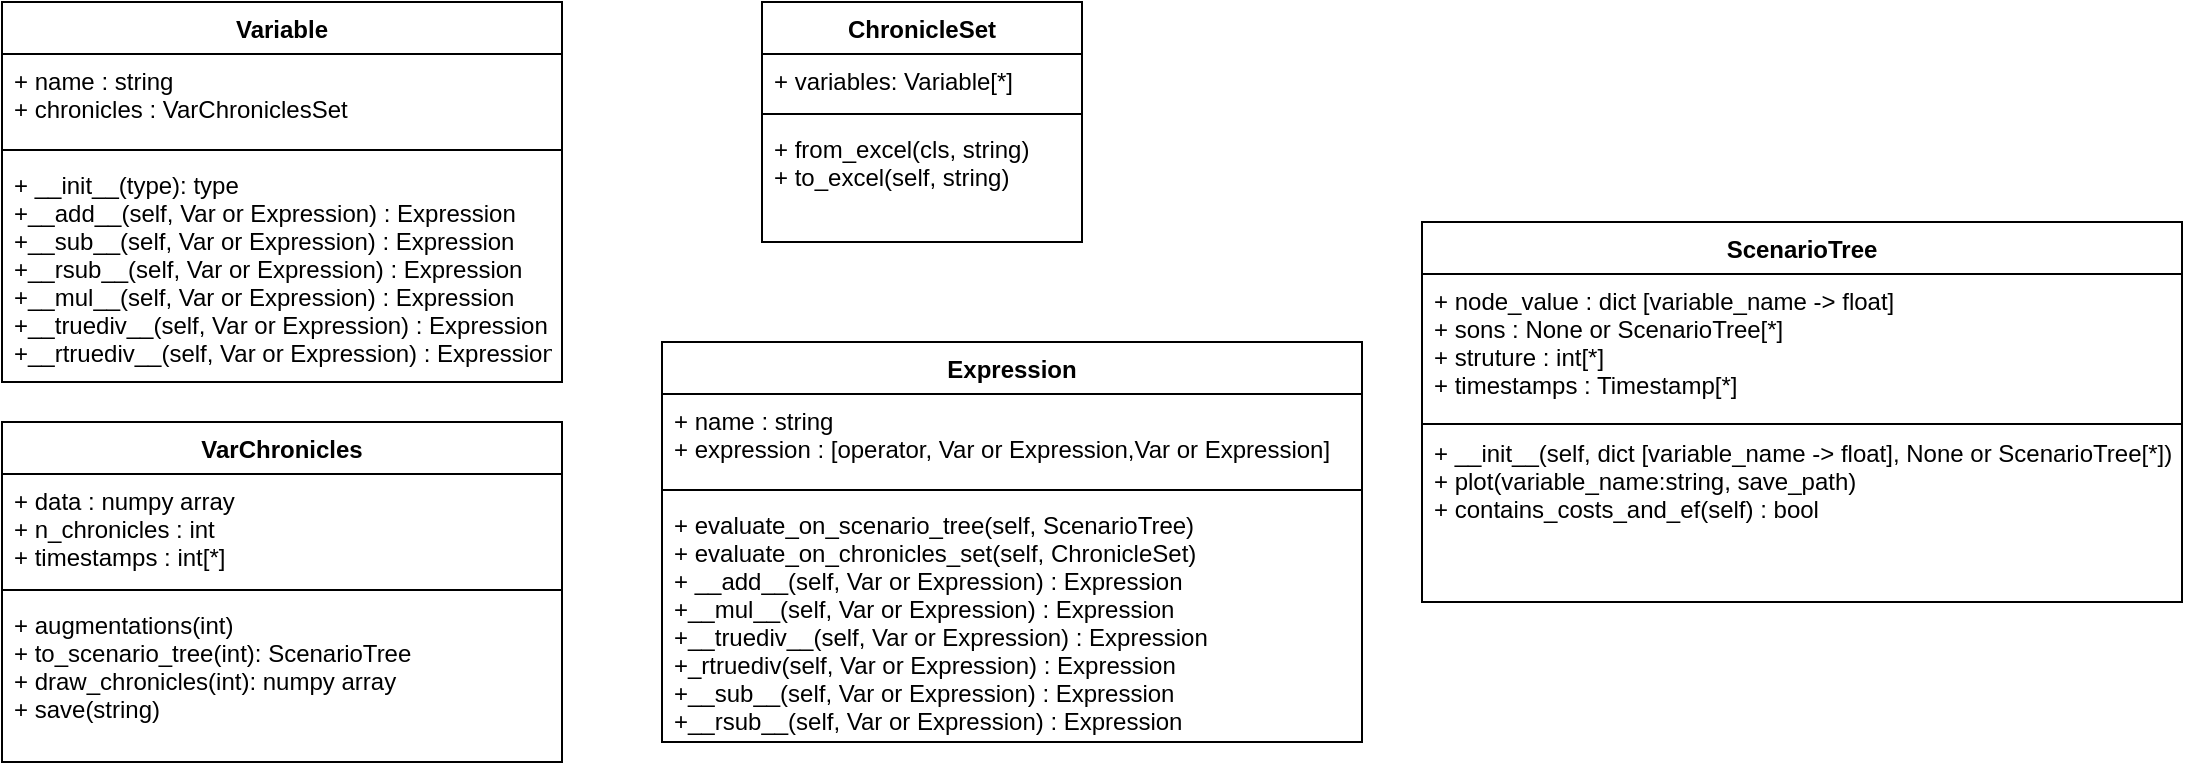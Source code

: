 <mxfile version="20.5.1" type="github">
  <diagram id="YrPUMRgpWzm4Fn-pUq0T" name="Page-1">
    <mxGraphModel dx="2927" dy="1697" grid="1" gridSize="10" guides="1" tooltips="1" connect="1" arrows="1" fold="1" page="1" pageScale="1" pageWidth="827" pageHeight="1169" math="0" shadow="0">
      <root>
        <mxCell id="0" />
        <mxCell id="1" parent="0" />
        <mxCell id="xvB01QNVO9UyKIm5b7mx-2" value="Variable" style="swimlane;fontStyle=1;align=center;verticalAlign=top;childLayout=stackLayout;horizontal=1;startSize=26;horizontalStack=0;resizeParent=1;resizeParentMax=0;resizeLast=0;collapsible=1;marginBottom=0;" vertex="1" parent="1">
          <mxGeometry x="160" y="180" width="280" height="190" as="geometry" />
        </mxCell>
        <mxCell id="xvB01QNVO9UyKIm5b7mx-3" value="+ name : string&#xa;+ chronicles : VarChroniclesSet&#xa;&#xa;" style="text;strokeColor=none;fillColor=none;align=left;verticalAlign=top;spacingLeft=4;spacingRight=4;overflow=hidden;rotatable=0;points=[[0,0.5],[1,0.5]];portConstraint=eastwest;" vertex="1" parent="xvB01QNVO9UyKIm5b7mx-2">
          <mxGeometry y="26" width="280" height="44" as="geometry" />
        </mxCell>
        <mxCell id="xvB01QNVO9UyKIm5b7mx-4" value="" style="line;strokeWidth=1;fillColor=none;align=left;verticalAlign=middle;spacingTop=-1;spacingLeft=3;spacingRight=3;rotatable=0;labelPosition=right;points=[];portConstraint=eastwest;strokeColor=inherit;" vertex="1" parent="xvB01QNVO9UyKIm5b7mx-2">
          <mxGeometry y="70" width="280" height="8" as="geometry" />
        </mxCell>
        <mxCell id="xvB01QNVO9UyKIm5b7mx-5" value="+ __init__(type): type&#xa;+__add__(self, Var or Expression) : Expression&#xa;+__sub__(self, Var or Expression) : Expression&#xa;+__rsub__(self, Var or Expression) : Expression&#xa;+__mul__(self, Var or Expression) : Expression&#xa;+__truediv__(self, Var or Expression) : Expression&#xa;+__rtruediv__(self, Var or Expression) : Expression&#xa;" style="text;strokeColor=none;fillColor=none;align=left;verticalAlign=top;spacingLeft=4;spacingRight=4;overflow=hidden;rotatable=0;points=[[0,0.5],[1,0.5]];portConstraint=eastwest;" vertex="1" parent="xvB01QNVO9UyKIm5b7mx-2">
          <mxGeometry y="78" width="280" height="112" as="geometry" />
        </mxCell>
        <mxCell id="xvB01QNVO9UyKIm5b7mx-10" value="ScenarioTree" style="swimlane;fontStyle=1;align=center;verticalAlign=top;childLayout=stackLayout;horizontal=1;startSize=26;horizontalStack=0;resizeParent=1;resizeParentMax=0;resizeLast=0;collapsible=1;marginBottom=0;" vertex="1" parent="1">
          <mxGeometry x="870" y="290" width="380" height="190" as="geometry" />
        </mxCell>
        <mxCell id="xvB01QNVO9UyKIm5b7mx-11" value="+ node_value : dict [variable_name -&gt; float]&#xa;+ sons : None or ScenarioTree[*]&#xa;+ struture : int[*]&#xa;+ timestamps : Timestamp[*]&#xa;&#xa;&#xa;" style="text;strokeColor=none;fillColor=none;align=left;verticalAlign=top;spacingLeft=4;spacingRight=4;overflow=hidden;rotatable=0;points=[[0,0.5],[1,0.5]];portConstraint=eastwest;" vertex="1" parent="xvB01QNVO9UyKIm5b7mx-10">
          <mxGeometry y="26" width="380" height="74" as="geometry" />
        </mxCell>
        <mxCell id="xvB01QNVO9UyKIm5b7mx-12" value="" style="line;strokeWidth=1;fillColor=none;align=left;verticalAlign=middle;spacingTop=-1;spacingLeft=3;spacingRight=3;rotatable=0;labelPosition=right;points=[];portConstraint=eastwest;strokeColor=inherit;" vertex="1" parent="xvB01QNVO9UyKIm5b7mx-10">
          <mxGeometry y="100" width="380" height="2" as="geometry" />
        </mxCell>
        <mxCell id="xvB01QNVO9UyKIm5b7mx-13" value="+ __init__(self, dict [variable_name -&gt; float], None or ScenarioTree[*])&#xa;+ plot(variable_name:string, save_path)&#xa;+ contains_costs_and_ef(self) : bool&#xa;&#xa;" style="text;strokeColor=none;fillColor=none;align=left;verticalAlign=top;spacingLeft=4;spacingRight=4;overflow=hidden;rotatable=0;points=[[0,0.5],[1,0.5]];portConstraint=eastwest;" vertex="1" parent="xvB01QNVO9UyKIm5b7mx-10">
          <mxGeometry y="102" width="380" height="88" as="geometry" />
        </mxCell>
        <mxCell id="xvB01QNVO9UyKIm5b7mx-32" value="Expression" style="swimlane;fontStyle=1;align=center;verticalAlign=top;childLayout=stackLayout;horizontal=1;startSize=26;horizontalStack=0;resizeParent=1;resizeParentMax=0;resizeLast=0;collapsible=1;marginBottom=0;" vertex="1" parent="1">
          <mxGeometry x="490" y="350" width="350" height="200" as="geometry" />
        </mxCell>
        <mxCell id="xvB01QNVO9UyKIm5b7mx-33" value="+ name : string&#xa;+ expression : [operator, Var or Expression,Var or Expression]" style="text;strokeColor=none;fillColor=none;align=left;verticalAlign=top;spacingLeft=4;spacingRight=4;overflow=hidden;rotatable=0;points=[[0,0.5],[1,0.5]];portConstraint=eastwest;" vertex="1" parent="xvB01QNVO9UyKIm5b7mx-32">
          <mxGeometry y="26" width="350" height="44" as="geometry" />
        </mxCell>
        <mxCell id="xvB01QNVO9UyKIm5b7mx-34" value="" style="line;strokeWidth=1;fillColor=none;align=left;verticalAlign=middle;spacingTop=-1;spacingLeft=3;spacingRight=3;rotatable=0;labelPosition=right;points=[];portConstraint=eastwest;strokeColor=inherit;" vertex="1" parent="xvB01QNVO9UyKIm5b7mx-32">
          <mxGeometry y="70" width="350" height="8" as="geometry" />
        </mxCell>
        <mxCell id="xvB01QNVO9UyKIm5b7mx-35" value="+ evaluate_on_scenario_tree(self, ScenarioTree)&#xa;+ evaluate_on_chronicles_set(self, ChronicleSet)&#xa;+ __add__(self, Var or Expression) : Expression&#xa;+__mul__(self, Var or Expression) : Expression&#xa;+__truediv__(self, Var or Expression) : Expression&#xa;+_rtruediv(self, Var or Expression) : Expression&#xa;+__sub__(self, Var or Expression) : Expression&#xa;+__rsub__(self, Var or Expression) : Expression&#xa;&#xa;&#xa;&#xa;" style="text;strokeColor=none;fillColor=none;align=left;verticalAlign=top;spacingLeft=4;spacingRight=4;overflow=hidden;rotatable=0;points=[[0,0.5],[1,0.5]];portConstraint=eastwest;" vertex="1" parent="xvB01QNVO9UyKIm5b7mx-32">
          <mxGeometry y="78" width="350" height="122" as="geometry" />
        </mxCell>
        <mxCell id="xvB01QNVO9UyKIm5b7mx-37" value="VarChronicles" style="swimlane;fontStyle=1;align=center;verticalAlign=top;childLayout=stackLayout;horizontal=1;startSize=26;horizontalStack=0;resizeParent=1;resizeParentMax=0;resizeLast=0;collapsible=1;marginBottom=0;" vertex="1" parent="1">
          <mxGeometry x="160" y="390" width="280" height="170" as="geometry" />
        </mxCell>
        <mxCell id="xvB01QNVO9UyKIm5b7mx-38" value="+ data : numpy array&#xa;+ n_chronicles : int&#xa;+ timestamps : int[*]&#xa;&#xa;&#xa;&#xa;&#xa;" style="text;strokeColor=none;fillColor=none;align=left;verticalAlign=top;spacingLeft=4;spacingRight=4;overflow=hidden;rotatable=0;points=[[0,0.5],[1,0.5]];portConstraint=eastwest;" vertex="1" parent="xvB01QNVO9UyKIm5b7mx-37">
          <mxGeometry y="26" width="280" height="54" as="geometry" />
        </mxCell>
        <mxCell id="xvB01QNVO9UyKIm5b7mx-39" value="" style="line;strokeWidth=1;fillColor=none;align=left;verticalAlign=middle;spacingTop=-1;spacingLeft=3;spacingRight=3;rotatable=0;labelPosition=right;points=[];portConstraint=eastwest;strokeColor=inherit;" vertex="1" parent="xvB01QNVO9UyKIm5b7mx-37">
          <mxGeometry y="80" width="280" height="8" as="geometry" />
        </mxCell>
        <mxCell id="xvB01QNVO9UyKIm5b7mx-40" value="+ augmentations(int)&#xa;+ to_scenario_tree(int): ScenarioTree&#xa;+ draw_chronicles(int): numpy array&#xa;+ save(string) &#xa;&#xa;&#xa;&#xa;" style="text;strokeColor=none;fillColor=none;align=left;verticalAlign=top;spacingLeft=4;spacingRight=4;overflow=hidden;rotatable=0;points=[[0,0.5],[1,0.5]];portConstraint=eastwest;" vertex="1" parent="xvB01QNVO9UyKIm5b7mx-37">
          <mxGeometry y="88" width="280" height="82" as="geometry" />
        </mxCell>
        <mxCell id="xvB01QNVO9UyKIm5b7mx-41" value="ChronicleSet" style="swimlane;fontStyle=1;align=center;verticalAlign=top;childLayout=stackLayout;horizontal=1;startSize=26;horizontalStack=0;resizeParent=1;resizeParentMax=0;resizeLast=0;collapsible=1;marginBottom=0;" vertex="1" parent="1">
          <mxGeometry x="540" y="180" width="160" height="120" as="geometry" />
        </mxCell>
        <mxCell id="xvB01QNVO9UyKIm5b7mx-42" value="+ variables: Variable[*]" style="text;strokeColor=none;fillColor=none;align=left;verticalAlign=top;spacingLeft=4;spacingRight=4;overflow=hidden;rotatable=0;points=[[0,0.5],[1,0.5]];portConstraint=eastwest;" vertex="1" parent="xvB01QNVO9UyKIm5b7mx-41">
          <mxGeometry y="26" width="160" height="26" as="geometry" />
        </mxCell>
        <mxCell id="xvB01QNVO9UyKIm5b7mx-43" value="" style="line;strokeWidth=1;fillColor=none;align=left;verticalAlign=middle;spacingTop=-1;spacingLeft=3;spacingRight=3;rotatable=0;labelPosition=right;points=[];portConstraint=eastwest;strokeColor=inherit;" vertex="1" parent="xvB01QNVO9UyKIm5b7mx-41">
          <mxGeometry y="52" width="160" height="8" as="geometry" />
        </mxCell>
        <mxCell id="xvB01QNVO9UyKIm5b7mx-44" value="+ from_excel(cls, string)&#xa;+ to_excel(self, string)&#xa;" style="text;strokeColor=none;fillColor=none;align=left;verticalAlign=top;spacingLeft=4;spacingRight=4;overflow=hidden;rotatable=0;points=[[0,0.5],[1,0.5]];portConstraint=eastwest;" vertex="1" parent="xvB01QNVO9UyKIm5b7mx-41">
          <mxGeometry y="60" width="160" height="60" as="geometry" />
        </mxCell>
      </root>
    </mxGraphModel>
  </diagram>
</mxfile>
